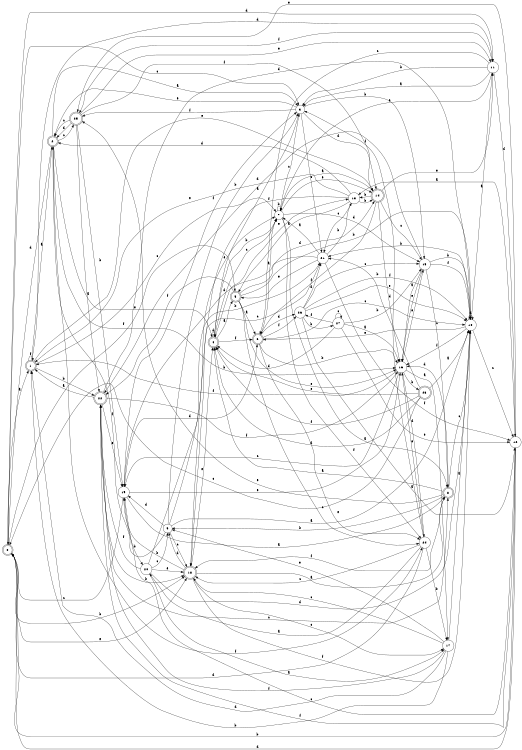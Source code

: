digraph n23_10 {
__start0 [label="" shape="none"];

rankdir=LR;
size="8,5";

s0 [style="rounded,filled", color="black", fillcolor="white" shape="doublecircle", label="0"];
s1 [style="rounded,filled", color="black", fillcolor="white" shape="doublecircle", label="1"];
s2 [style="rounded,filled", color="black", fillcolor="white" shape="doublecircle", label="2"];
s3 [style="filled", color="black", fillcolor="white" shape="circle", label="3"];
s4 [style="rounded,filled", color="black", fillcolor="white" shape="doublecircle", label="4"];
s5 [style="rounded,filled", color="black", fillcolor="white" shape="doublecircle", label="5"];
s6 [style="rounded,filled", color="black", fillcolor="white" shape="doublecircle", label="6"];
s7 [style="filled", color="black", fillcolor="white" shape="circle", label="7"];
s8 [style="rounded,filled", color="black", fillcolor="white" shape="doublecircle", label="8"];
s9 [style="filled", color="black", fillcolor="white" shape="circle", label="9"];
s10 [style="filled", color="black", fillcolor="white" shape="circle", label="10"];
s11 [style="filled", color="black", fillcolor="white" shape="circle", label="11"];
s12 [style="filled", color="black", fillcolor="white" shape="circle", label="12"];
s13 [style="filled", color="black", fillcolor="white" shape="circle", label="13"];
s14 [style="rounded,filled", color="black", fillcolor="white" shape="doublecircle", label="14"];
s15 [style="filled", color="black", fillcolor="white" shape="circle", label="15"];
s16 [style="filled", color="black", fillcolor="white" shape="circle", label="16"];
s17 [style="filled", color="black", fillcolor="white" shape="circle", label="17"];
s18 [style="rounded,filled", color="black", fillcolor="white" shape="doublecircle", label="18"];
s19 [style="filled", color="black", fillcolor="white" shape="circle", label="19"];
s20 [style="filled", color="black", fillcolor="white" shape="circle", label="20"];
s21 [style="filled", color="black", fillcolor="white" shape="circle", label="21"];
s22 [style="rounded,filled", color="black", fillcolor="white" shape="doublecircle", label="22"];
s23 [style="rounded,filled", color="black", fillcolor="white" shape="doublecircle", label="23"];
s24 [style="filled", color="black", fillcolor="white" shape="circle", label="24"];
s25 [style="rounded,filled", color="black", fillcolor="white" shape="doublecircle", label="25"];
s26 [style="filled", color="black", fillcolor="white" shape="circle", label="26"];
s27 [style="filled", color="black", fillcolor="white" shape="circle", label="27"];
s0 -> s1 [label="a"];
s0 -> s18 [label="b"];
s0 -> s3 [label="c"];
s0 -> s11 [label="d"];
s0 -> s18 [label="e"];
s0 -> s5 [label="f"];
s1 -> s2 [label="a"];
s1 -> s22 [label="b"];
s1 -> s7 [label="c"];
s1 -> s11 [label="d"];
s1 -> s14 [label="e"];
s1 -> s1 [label="f"];
s2 -> s3 [label="a"];
s2 -> s16 [label="b"];
s2 -> s25 [label="c"];
s2 -> s0 [label="d"];
s2 -> s4 [label="e"];
s2 -> s24 [label="f"];
s3 -> s4 [label="a"];
s3 -> s15 [label="b"];
s3 -> s21 [label="c"];
s3 -> s14 [label="d"];
s3 -> s2 [label="e"];
s3 -> s25 [label="f"];
s4 -> s5 [label="a"];
s4 -> s7 [label="b"];
s4 -> s7 [label="c"];
s4 -> s4 [label="d"];
s4 -> s13 [label="e"];
s4 -> s6 [label="f"];
s5 -> s6 [label="a"];
s5 -> s10 [label="b"];
s5 -> s24 [label="c"];
s5 -> s14 [label="d"];
s5 -> s16 [label="e"];
s5 -> s22 [label="f"];
s6 -> s7 [label="a"];
s6 -> s16 [label="b"];
s6 -> s10 [label="c"];
s6 -> s26 [label="d"];
s6 -> s24 [label="e"];
s6 -> s26 [label="f"];
s7 -> s8 [label="a"];
s7 -> s7 [label="b"];
s7 -> s3 [label="c"];
s7 -> s15 [label="d"];
s7 -> s14 [label="e"];
s7 -> s24 [label="f"];
s8 -> s4 [label="a"];
s8 -> s9 [label="b"];
s8 -> s10 [label="c"];
s8 -> s16 [label="d"];
s8 -> s25 [label="e"];
s8 -> s18 [label="f"];
s9 -> s10 [label="a"];
s9 -> s3 [label="b"];
s9 -> s18 [label="c"];
s9 -> s19 [label="d"];
s9 -> s7 [label="e"];
s9 -> s2 [label="f"];
s10 -> s11 [label="a"];
s10 -> s21 [label="b"];
s10 -> s12 [label="c"];
s10 -> s10 [label="d"];
s10 -> s6 [label="e"];
s10 -> s16 [label="f"];
s11 -> s3 [label="a"];
s11 -> s3 [label="b"];
s11 -> s6 [label="c"];
s11 -> s12 [label="d"];
s11 -> s7 [label="e"];
s11 -> s25 [label="f"];
s12 -> s13 [label="a"];
s12 -> s0 [label="b"];
s12 -> s19 [label="c"];
s12 -> s0 [label="d"];
s12 -> s25 [label="e"];
s12 -> s22 [label="f"];
s13 -> s5 [label="a"];
s13 -> s14 [label="b"];
s13 -> s21 [label="c"];
s13 -> s2 [label="d"];
s13 -> s1 [label="e"];
s13 -> s18 [label="f"];
s14 -> s7 [label="a"];
s14 -> s13 [label="b"];
s14 -> s15 [label="c"];
s14 -> s16 [label="d"];
s14 -> s11 [label="e"];
s14 -> s6 [label="f"];
s15 -> s16 [label="a"];
s15 -> s10 [label="b"];
s15 -> s8 [label="c"];
s15 -> s22 [label="d"];
s15 -> s16 [label="e"];
s15 -> s10 [label="f"];
s16 -> s17 [label="a"];
s16 -> s23 [label="b"];
s16 -> s19 [label="c"];
s16 -> s24 [label="d"];
s16 -> s15 [label="e"];
s16 -> s1 [label="f"];
s17 -> s10 [label="a"];
s17 -> s1 [label="b"];
s17 -> s18 [label="c"];
s17 -> s1 [label="d"];
s17 -> s9 [label="e"];
s17 -> s22 [label="f"];
s18 -> s8 [label="a"];
s18 -> s19 [label="b"];
s18 -> s17 [label="c"];
s18 -> s9 [label="d"];
s18 -> s4 [label="e"];
s18 -> s10 [label="f"];
s19 -> s8 [label="a"];
s19 -> s20 [label="b"];
s19 -> s0 [label="c"];
s19 -> s6 [label="d"];
s19 -> s16 [label="e"];
s19 -> s3 [label="f"];
s20 -> s17 [label="a"];
s20 -> s21 [label="b"];
s20 -> s9 [label="c"];
s20 -> s10 [label="d"];
s20 -> s18 [label="e"];
s20 -> s22 [label="f"];
s21 -> s7 [label="a"];
s21 -> s13 [label="b"];
s21 -> s18 [label="c"];
s21 -> s19 [label="d"];
s21 -> s5 [label="e"];
s21 -> s12 [label="f"];
s22 -> s1 [label="a"];
s22 -> s18 [label="b"];
s22 -> s8 [label="c"];
s22 -> s10 [label="d"];
s22 -> s19 [label="e"];
s22 -> s16 [label="f"];
s23 -> s10 [label="a"];
s23 -> s21 [label="b"];
s23 -> s0 [label="c"];
s23 -> s4 [label="d"];
s23 -> s4 [label="e"];
s23 -> s4 [label="f"];
s24 -> s20 [label="a"];
s24 -> s17 [label="b"];
s24 -> s18 [label="c"];
s24 -> s0 [label="d"];
s24 -> s16 [label="e"];
s24 -> s3 [label="f"];
s25 -> s22 [label="a"];
s25 -> s19 [label="b"];
s25 -> s2 [label="c"];
s25 -> s2 [label="d"];
s25 -> s11 [label="e"];
s25 -> s14 [label="f"];
s26 -> s12 [label="a"];
s26 -> s27 [label="b"];
s26 -> s15 [label="c"];
s26 -> s21 [label="d"];
s26 -> s10 [label="e"];
s26 -> s10 [label="f"];
s27 -> s16 [label="a"];
s27 -> s15 [label="b"];
s27 -> s27 [label="c"];
s27 -> s4 [label="d"];
s27 -> s12 [label="e"];
s27 -> s26 [label="f"];

}